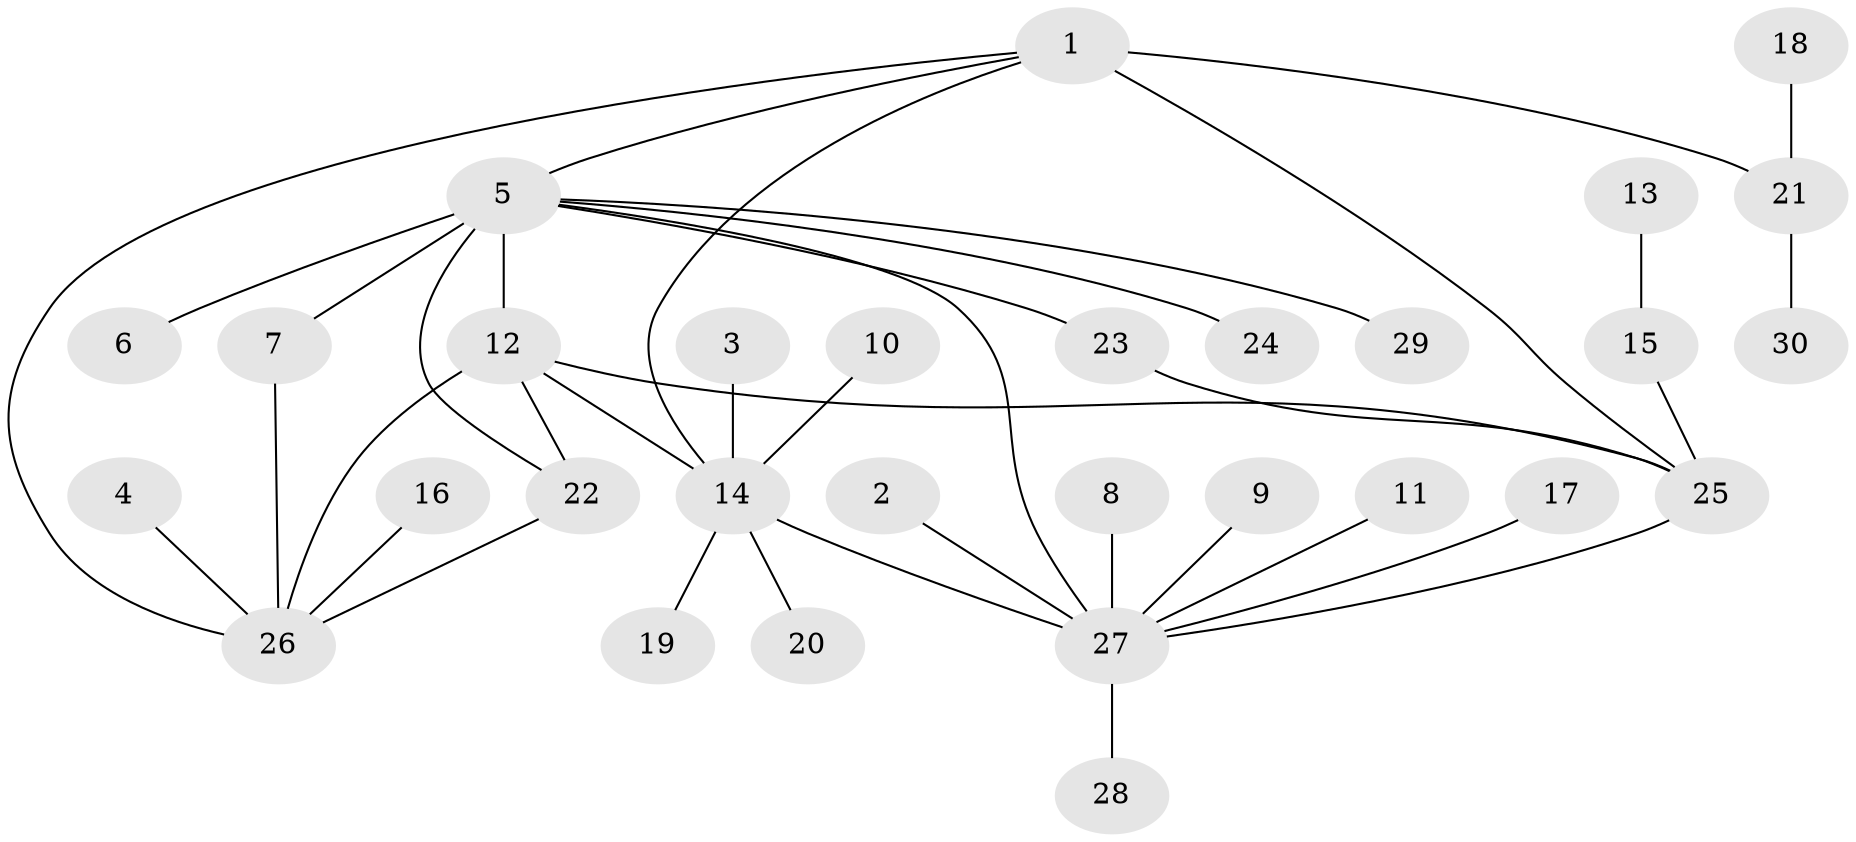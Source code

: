 // original degree distribution, {3: 0.08333333333333333, 8: 0.05, 6: 0.05, 5: 0.016666666666666666, 12: 0.016666666666666666, 7: 0.05, 2: 0.1, 1: 0.6166666666666667, 4: 0.016666666666666666}
// Generated by graph-tools (version 1.1) at 2025/50/03/09/25 03:50:33]
// undirected, 30 vertices, 38 edges
graph export_dot {
graph [start="1"]
  node [color=gray90,style=filled];
  1;
  2;
  3;
  4;
  5;
  6;
  7;
  8;
  9;
  10;
  11;
  12;
  13;
  14;
  15;
  16;
  17;
  18;
  19;
  20;
  21;
  22;
  23;
  24;
  25;
  26;
  27;
  28;
  29;
  30;
  1 -- 5 [weight=1.0];
  1 -- 14 [weight=1.0];
  1 -- 21 [weight=2.0];
  1 -- 25 [weight=1.0];
  1 -- 26 [weight=1.0];
  2 -- 27 [weight=1.0];
  3 -- 14 [weight=1.0];
  4 -- 26 [weight=1.0];
  5 -- 6 [weight=1.0];
  5 -- 7 [weight=1.0];
  5 -- 12 [weight=1.0];
  5 -- 22 [weight=1.0];
  5 -- 23 [weight=1.0];
  5 -- 24 [weight=1.0];
  5 -- 27 [weight=2.0];
  5 -- 29 [weight=1.0];
  7 -- 26 [weight=1.0];
  8 -- 27 [weight=1.0];
  9 -- 27 [weight=1.0];
  10 -- 14 [weight=1.0];
  11 -- 27 [weight=1.0];
  12 -- 14 [weight=1.0];
  12 -- 22 [weight=1.0];
  12 -- 25 [weight=1.0];
  12 -- 26 [weight=1.0];
  13 -- 15 [weight=1.0];
  14 -- 19 [weight=1.0];
  14 -- 20 [weight=1.0];
  14 -- 27 [weight=2.0];
  15 -- 25 [weight=1.0];
  16 -- 26 [weight=1.0];
  17 -- 27 [weight=1.0];
  18 -- 21 [weight=1.0];
  21 -- 30 [weight=1.0];
  22 -- 26 [weight=1.0];
  23 -- 25 [weight=1.0];
  25 -- 27 [weight=2.0];
  27 -- 28 [weight=1.0];
}
